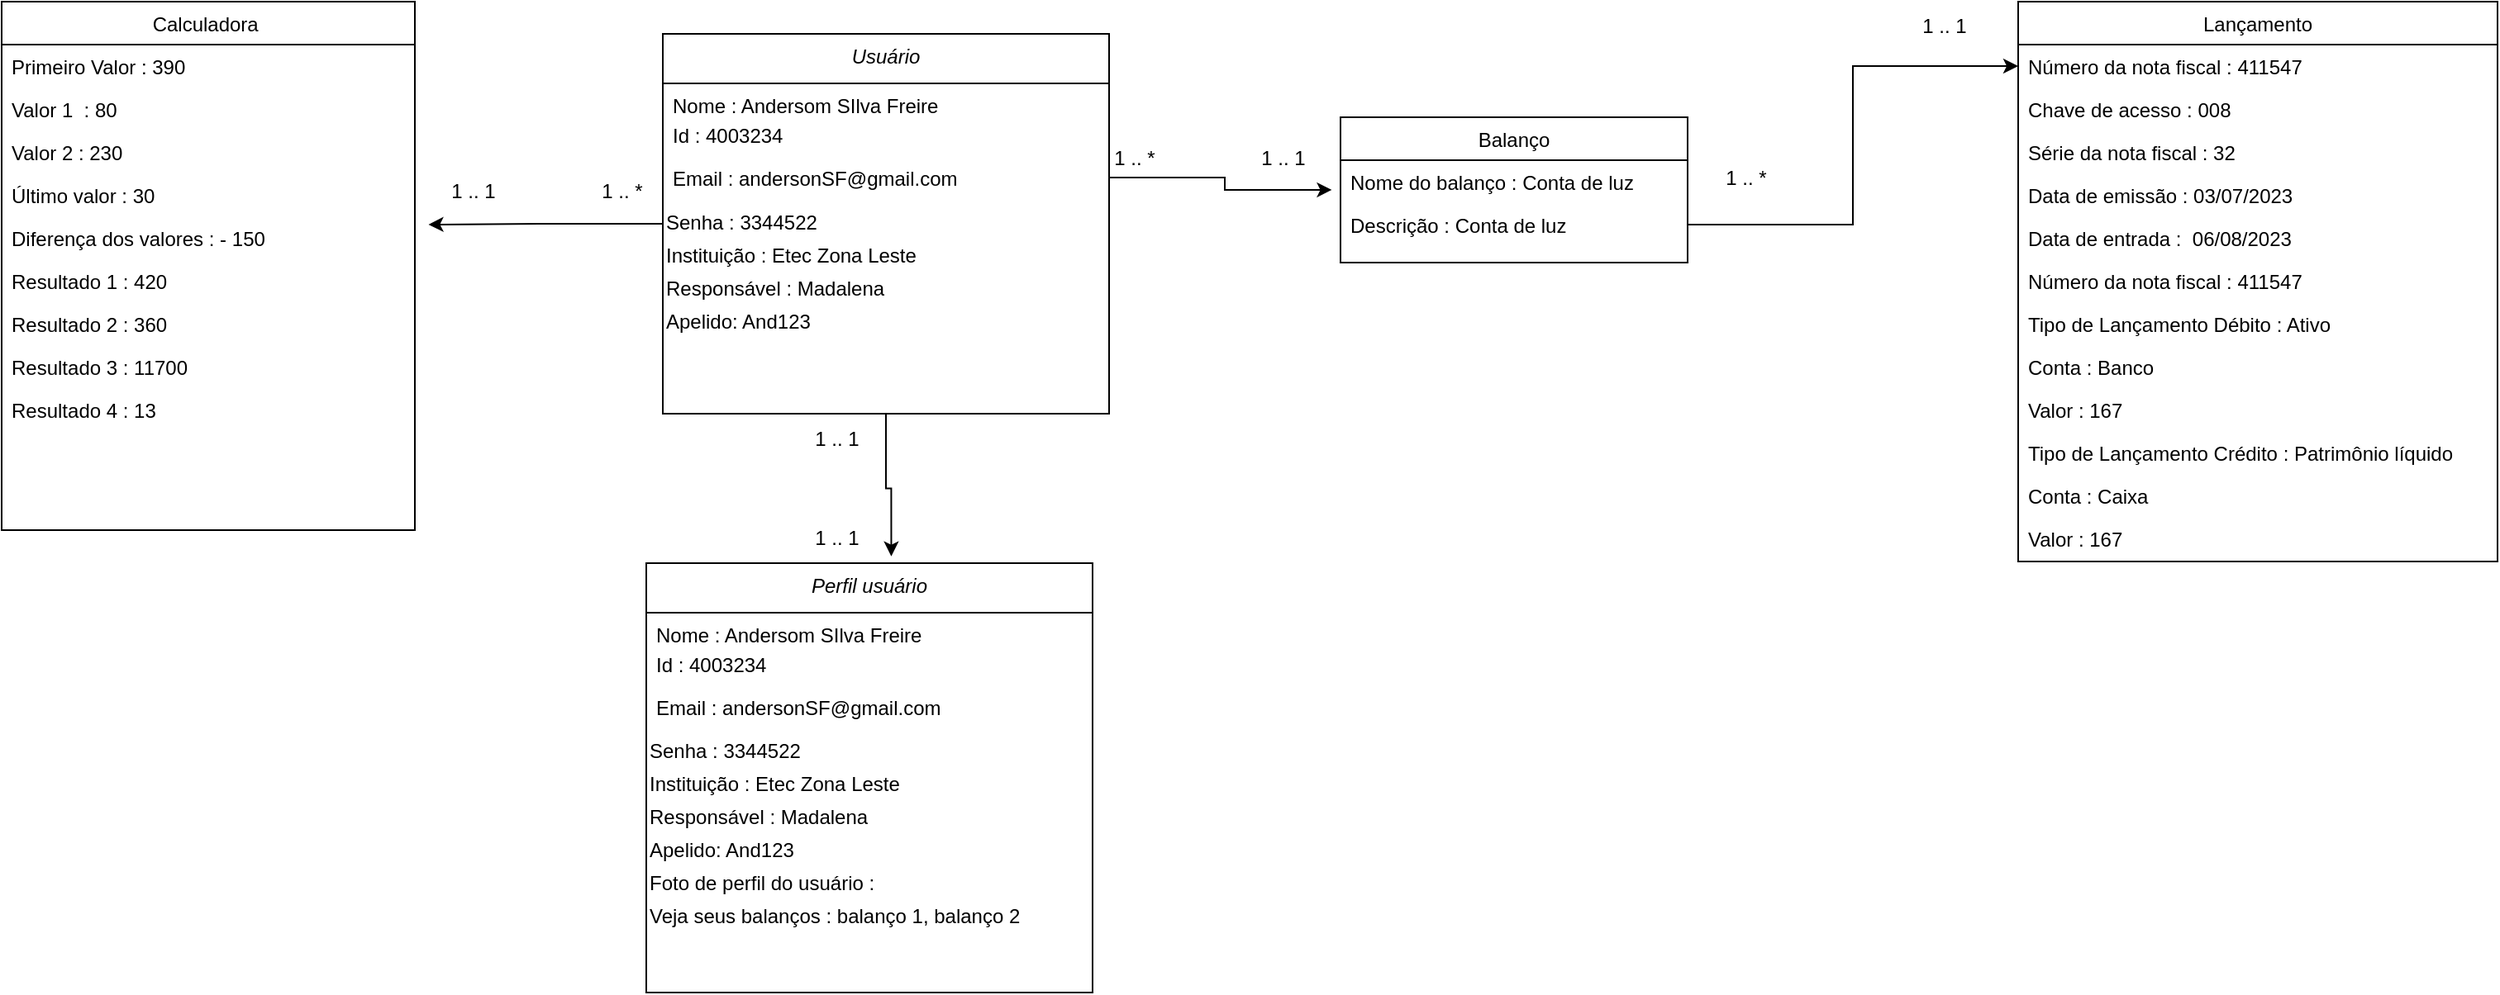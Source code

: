 <mxfile version="24.2.3" type="github">
  <diagram id="C5RBs43oDa-KdzZeNtuy" name="Page-1">
    <mxGraphModel dx="2488" dy="549" grid="1" gridSize="10" guides="1" tooltips="1" connect="1" arrows="1" fold="1" page="1" pageScale="1" pageWidth="827" pageHeight="1169" math="0" shadow="0">
      <root>
        <mxCell id="WIyWlLk6GJQsqaUBKTNV-0" />
        <mxCell id="WIyWlLk6GJQsqaUBKTNV-1" parent="WIyWlLk6GJQsqaUBKTNV-0" />
        <UserObject label="Usuário" id="zkfFHV4jXpPFQw0GAbJ--0">
          <mxCell style="swimlane;fontStyle=2;align=center;verticalAlign=top;childLayout=stackLayout;horizontal=1;startSize=30;horizontalStack=0;resizeParent=1;resizeLast=0;collapsible=1;marginBottom=0;rounded=0;shadow=0;strokeWidth=1;" parent="WIyWlLk6GJQsqaUBKTNV-1" vertex="1">
            <mxGeometry x="230" y="29.5" width="270" height="230" as="geometry">
              <mxRectangle x="230" y="140" width="160" height="26" as="alternateBounds" />
            </mxGeometry>
          </mxCell>
        </UserObject>
        <mxCell id="zkfFHV4jXpPFQw0GAbJ--1" value="Nome : Andersom SIlva Freire" style="text;align=left;verticalAlign=top;spacingLeft=4;spacingRight=4;overflow=hidden;rotatable=0;points=[[0,0.5],[1,0.5]];portConstraint=eastwest;" parent="zkfFHV4jXpPFQw0GAbJ--0" vertex="1">
          <mxGeometry y="30" width="270" height="18" as="geometry" />
        </mxCell>
        <mxCell id="zkfFHV4jXpPFQw0GAbJ--2" value="Id : 4003234&#xa;" style="text;align=left;verticalAlign=top;spacingLeft=4;spacingRight=4;overflow=hidden;rotatable=0;points=[[0,0.5],[1,0.5]];portConstraint=eastwest;rounded=0;shadow=0;html=0;" parent="zkfFHV4jXpPFQw0GAbJ--0" vertex="1">
          <mxGeometry y="48" width="270" height="26" as="geometry" />
        </mxCell>
        <mxCell id="zkfFHV4jXpPFQw0GAbJ--3" value="Email : andersonSF@gmail.com" style="text;align=left;verticalAlign=top;spacingLeft=4;spacingRight=4;overflow=hidden;rotatable=0;points=[[0,0.5],[1,0.5]];portConstraint=eastwest;rounded=0;shadow=0;html=0;" parent="zkfFHV4jXpPFQw0GAbJ--0" vertex="1">
          <mxGeometry y="74" width="270" height="26" as="geometry" />
        </mxCell>
        <mxCell id="FWH3gXsBuGdKl5WPyWQ0-5" value="&lt;div&gt;Senha : 3344522&lt;/div&gt;" style="text;html=1;align=left;verticalAlign=top;resizable=0;points=[];autosize=1;strokeColor=none;fillColor=none;spacing=2;spacingTop=0;spacingBottom=-5;" vertex="1" parent="zkfFHV4jXpPFQw0GAbJ--0">
          <mxGeometry y="100" width="270" height="20" as="geometry" />
        </mxCell>
        <mxCell id="FWH3gXsBuGdKl5WPyWQ0-7" value="&lt;div&gt;Instituição : Etec Zona Leste&lt;/div&gt;" style="text;html=1;align=left;verticalAlign=top;resizable=0;points=[];autosize=1;strokeColor=none;fillColor=none;spacing=2;spacingTop=0;spacingBottom=-5;" vertex="1" parent="zkfFHV4jXpPFQw0GAbJ--0">
          <mxGeometry y="120" width="270" height="20" as="geometry" />
        </mxCell>
        <mxCell id="FWH3gXsBuGdKl5WPyWQ0-10" value="Responsável : Madalena" style="text;html=1;align=left;verticalAlign=top;resizable=0;points=[];autosize=1;strokeColor=none;fillColor=none;spacing=2;spacingTop=0;spacingBottom=-5;" vertex="1" parent="zkfFHV4jXpPFQw0GAbJ--0">
          <mxGeometry y="140" width="270" height="20" as="geometry" />
        </mxCell>
        <mxCell id="FWH3gXsBuGdKl5WPyWQ0-6" value="Apelido: And123&lt;div&gt;&lt;br&gt;&lt;/div&gt;" style="text;html=1;align=left;verticalAlign=top;resizable=0;points=[];autosize=1;strokeColor=none;fillColor=none;spacing=2;spacingTop=0;spacingBottom=-15;" vertex="1" parent="zkfFHV4jXpPFQw0GAbJ--0">
          <mxGeometry y="160" width="270" height="20" as="geometry" />
        </mxCell>
        <mxCell id="zkfFHV4jXpPFQw0GAbJ--6" value="Calculadora &#xa;" style="swimlane;fontStyle=0;align=center;verticalAlign=top;childLayout=stackLayout;horizontal=1;startSize=26;horizontalStack=0;resizeParent=1;resizeLast=0;collapsible=1;marginBottom=0;rounded=0;shadow=0;strokeWidth=1;" parent="WIyWlLk6GJQsqaUBKTNV-1" vertex="1">
          <mxGeometry x="-170" y="10" width="250" height="320" as="geometry">
            <mxRectangle x="130" y="380" width="160" height="26" as="alternateBounds" />
          </mxGeometry>
        </mxCell>
        <mxCell id="zkfFHV4jXpPFQw0GAbJ--7" value="Primeiro Valor : 390  " style="text;align=left;verticalAlign=top;spacingLeft=4;spacingRight=4;overflow=hidden;rotatable=0;points=[[0,0.5],[1,0.5]];portConstraint=eastwest;" parent="zkfFHV4jXpPFQw0GAbJ--6" vertex="1">
          <mxGeometry y="26" width="250" height="26" as="geometry" />
        </mxCell>
        <mxCell id="FWH3gXsBuGdKl5WPyWQ0-28" value="Valor 1  : 80 " style="text;align=left;verticalAlign=top;spacingLeft=4;spacingRight=4;overflow=hidden;rotatable=0;points=[[0,0.5],[1,0.5]];portConstraint=eastwest;" vertex="1" parent="zkfFHV4jXpPFQw0GAbJ--6">
          <mxGeometry y="52" width="250" height="26" as="geometry" />
        </mxCell>
        <mxCell id="FWH3gXsBuGdKl5WPyWQ0-29" value="Valor 2 : 230 " style="text;align=left;verticalAlign=top;spacingLeft=4;spacingRight=4;overflow=hidden;rotatable=0;points=[[0,0.5],[1,0.5]];portConstraint=eastwest;" vertex="1" parent="zkfFHV4jXpPFQw0GAbJ--6">
          <mxGeometry y="78" width="250" height="26" as="geometry" />
        </mxCell>
        <mxCell id="FWH3gXsBuGdKl5WPyWQ0-30" value="Último valor : 30 " style="text;align=left;verticalAlign=top;spacingLeft=4;spacingRight=4;overflow=hidden;rotatable=0;points=[[0,0.5],[1,0.5]];portConstraint=eastwest;" vertex="1" parent="zkfFHV4jXpPFQw0GAbJ--6">
          <mxGeometry y="104" width="250" height="26" as="geometry" />
        </mxCell>
        <mxCell id="FWH3gXsBuGdKl5WPyWQ0-33" value="Diferença dos valores : - 150" style="text;align=left;verticalAlign=top;spacingLeft=4;spacingRight=4;overflow=hidden;rotatable=0;points=[[0,0.5],[1,0.5]];portConstraint=eastwest;" vertex="1" parent="zkfFHV4jXpPFQw0GAbJ--6">
          <mxGeometry y="130" width="250" height="26" as="geometry" />
        </mxCell>
        <mxCell id="FWH3gXsBuGdKl5WPyWQ0-34" value="Resultado 1 : 420" style="text;align=left;verticalAlign=top;spacingLeft=4;spacingRight=4;overflow=hidden;rotatable=0;points=[[0,0.5],[1,0.5]];portConstraint=eastwest;" vertex="1" parent="zkfFHV4jXpPFQw0GAbJ--6">
          <mxGeometry y="156" width="250" height="26" as="geometry" />
        </mxCell>
        <mxCell id="FWH3gXsBuGdKl5WPyWQ0-35" value="Resultado 2 : 360" style="text;align=left;verticalAlign=top;spacingLeft=4;spacingRight=4;overflow=hidden;rotatable=0;points=[[0,0.5],[1,0.5]];portConstraint=eastwest;" vertex="1" parent="zkfFHV4jXpPFQw0GAbJ--6">
          <mxGeometry y="182" width="250" height="26" as="geometry" />
        </mxCell>
        <mxCell id="FWH3gXsBuGdKl5WPyWQ0-36" value="Resultado 3 : 11700" style="text;align=left;verticalAlign=top;spacingLeft=4;spacingRight=4;overflow=hidden;rotatable=0;points=[[0,0.5],[1,0.5]];portConstraint=eastwest;" vertex="1" parent="zkfFHV4jXpPFQw0GAbJ--6">
          <mxGeometry y="208" width="250" height="26" as="geometry" />
        </mxCell>
        <mxCell id="FWH3gXsBuGdKl5WPyWQ0-37" value="Resultado 4 : 13" style="text;align=left;verticalAlign=top;spacingLeft=4;spacingRight=4;overflow=hidden;rotatable=0;points=[[0,0.5],[1,0.5]];portConstraint=eastwest;" vertex="1" parent="zkfFHV4jXpPFQw0GAbJ--6">
          <mxGeometry y="234" width="250" height="26" as="geometry" />
        </mxCell>
        <mxCell id="zkfFHV4jXpPFQw0GAbJ--13" value="Lançamento" style="swimlane;fontStyle=0;align=center;verticalAlign=top;childLayout=stackLayout;horizontal=1;startSize=26;horizontalStack=0;resizeParent=1;resizeLast=0;collapsible=1;marginBottom=0;rounded=0;shadow=0;strokeWidth=1;" parent="WIyWlLk6GJQsqaUBKTNV-1" vertex="1">
          <mxGeometry x="1050" y="10" width="290" height="339" as="geometry">
            <mxRectangle x="340" y="380" width="170" height="26" as="alternateBounds" />
          </mxGeometry>
        </mxCell>
        <mxCell id="zkfFHV4jXpPFQw0GAbJ--14" value="Número da nota fiscal : 411547 " style="text;align=left;verticalAlign=top;spacingLeft=4;spacingRight=4;overflow=hidden;rotatable=0;points=[[0,0.5],[1,0.5]];portConstraint=eastwest;" parent="zkfFHV4jXpPFQw0GAbJ--13" vertex="1">
          <mxGeometry y="26" width="290" height="26" as="geometry" />
        </mxCell>
        <mxCell id="FWH3gXsBuGdKl5WPyWQ0-16" value="Chave de acesso : 008" style="text;align=left;verticalAlign=top;spacingLeft=4;spacingRight=4;overflow=hidden;rotatable=0;points=[[0,0.5],[1,0.5]];portConstraint=eastwest;" vertex="1" parent="zkfFHV4jXpPFQw0GAbJ--13">
          <mxGeometry y="52" width="290" height="26" as="geometry" />
        </mxCell>
        <mxCell id="FWH3gXsBuGdKl5WPyWQ0-17" value="Série da nota fiscal : 32" style="text;align=left;verticalAlign=top;spacingLeft=4;spacingRight=4;overflow=hidden;rotatable=0;points=[[0,0.5],[1,0.5]];portConstraint=eastwest;" vertex="1" parent="zkfFHV4jXpPFQw0GAbJ--13">
          <mxGeometry y="78" width="290" height="26" as="geometry" />
        </mxCell>
        <mxCell id="FWH3gXsBuGdKl5WPyWQ0-18" value="Data de emissão : 03/07/2023" style="text;align=left;verticalAlign=top;spacingLeft=4;spacingRight=4;overflow=hidden;rotatable=0;points=[[0,0.5],[1,0.5]];portConstraint=eastwest;" vertex="1" parent="zkfFHV4jXpPFQw0GAbJ--13">
          <mxGeometry y="104" width="290" height="26" as="geometry" />
        </mxCell>
        <mxCell id="FWH3gXsBuGdKl5WPyWQ0-19" value="Data de entrada :  06/08/2023" style="text;align=left;verticalAlign=top;spacingLeft=4;spacingRight=4;overflow=hidden;rotatable=0;points=[[0,0.5],[1,0.5]];portConstraint=eastwest;" vertex="1" parent="zkfFHV4jXpPFQw0GAbJ--13">
          <mxGeometry y="130" width="290" height="26" as="geometry" />
        </mxCell>
        <mxCell id="FWH3gXsBuGdKl5WPyWQ0-20" value="Número da nota fiscal : 411547 " style="text;align=left;verticalAlign=top;spacingLeft=4;spacingRight=4;overflow=hidden;rotatable=0;points=[[0,0.5],[1,0.5]];portConstraint=eastwest;" vertex="1" parent="zkfFHV4jXpPFQw0GAbJ--13">
          <mxGeometry y="156" width="290" height="26" as="geometry" />
        </mxCell>
        <mxCell id="FWH3gXsBuGdKl5WPyWQ0-21" value="Tipo de Lançamento Débito : Ativo" style="text;align=left;verticalAlign=top;spacingLeft=4;spacingRight=4;overflow=hidden;rotatable=0;points=[[0,0.5],[1,0.5]];portConstraint=eastwest;" vertex="1" parent="zkfFHV4jXpPFQw0GAbJ--13">
          <mxGeometry y="182" width="290" height="26" as="geometry" />
        </mxCell>
        <mxCell id="FWH3gXsBuGdKl5WPyWQ0-22" value="Conta : Banco" style="text;align=left;verticalAlign=top;spacingLeft=4;spacingRight=4;overflow=hidden;rotatable=0;points=[[0,0.5],[1,0.5]];portConstraint=eastwest;" vertex="1" parent="zkfFHV4jXpPFQw0GAbJ--13">
          <mxGeometry y="208" width="290" height="26" as="geometry" />
        </mxCell>
        <mxCell id="FWH3gXsBuGdKl5WPyWQ0-23" value="Valor : 167" style="text;align=left;verticalAlign=top;spacingLeft=4;spacingRight=4;overflow=hidden;rotatable=0;points=[[0,0.5],[1,0.5]];portConstraint=eastwest;" vertex="1" parent="zkfFHV4jXpPFQw0GAbJ--13">
          <mxGeometry y="234" width="290" height="26" as="geometry" />
        </mxCell>
        <mxCell id="FWH3gXsBuGdKl5WPyWQ0-24" value="Tipo de Lançamento Crédito : Patrimônio líquido &#xa; " style="text;align=left;verticalAlign=top;spacingLeft=4;spacingRight=4;overflow=hidden;rotatable=0;points=[[0,0.5],[1,0.5]];portConstraint=eastwest;" vertex="1" parent="zkfFHV4jXpPFQw0GAbJ--13">
          <mxGeometry y="260" width="290" height="26" as="geometry" />
        </mxCell>
        <mxCell id="FWH3gXsBuGdKl5WPyWQ0-25" value="Conta : Caixa" style="text;align=left;verticalAlign=top;spacingLeft=4;spacingRight=4;overflow=hidden;rotatable=0;points=[[0,0.5],[1,0.5]];portConstraint=eastwest;" vertex="1" parent="zkfFHV4jXpPFQw0GAbJ--13">
          <mxGeometry y="286" width="290" height="26" as="geometry" />
        </mxCell>
        <mxCell id="FWH3gXsBuGdKl5WPyWQ0-26" value="Valor : 167" style="text;align=left;verticalAlign=top;spacingLeft=4;spacingRight=4;overflow=hidden;rotatable=0;points=[[0,0.5],[1,0.5]];portConstraint=eastwest;" vertex="1" parent="zkfFHV4jXpPFQw0GAbJ--13">
          <mxGeometry y="312" width="290" height="26" as="geometry" />
        </mxCell>
        <mxCell id="zkfFHV4jXpPFQw0GAbJ--17" value="Balanço" style="swimlane;fontStyle=0;align=center;verticalAlign=top;childLayout=stackLayout;horizontal=1;startSize=26;horizontalStack=0;resizeParent=1;resizeLast=0;collapsible=1;marginBottom=0;rounded=0;shadow=0;strokeWidth=1;" parent="WIyWlLk6GJQsqaUBKTNV-1" vertex="1">
          <mxGeometry x="640" y="80" width="210" height="88" as="geometry">
            <mxRectangle x="550" y="140" width="160" height="26" as="alternateBounds" />
          </mxGeometry>
        </mxCell>
        <mxCell id="zkfFHV4jXpPFQw0GAbJ--18" value="Nome do balanço : Conta de luz&#xa;" style="text;align=left;verticalAlign=top;spacingLeft=4;spacingRight=4;overflow=hidden;rotatable=0;points=[[0,0.5],[1,0.5]];portConstraint=eastwest;" parent="zkfFHV4jXpPFQw0GAbJ--17" vertex="1">
          <mxGeometry y="26" width="210" height="26" as="geometry" />
        </mxCell>
        <mxCell id="zkfFHV4jXpPFQw0GAbJ--19" value="Descrição : Conta de luz" style="text;align=left;verticalAlign=top;spacingLeft=4;spacingRight=4;overflow=hidden;rotatable=0;points=[[0,0.5],[1,0.5]];portConstraint=eastwest;rounded=0;shadow=0;html=0;" parent="zkfFHV4jXpPFQw0GAbJ--17" vertex="1">
          <mxGeometry y="52" width="210" height="26" as="geometry" />
        </mxCell>
        <mxCell id="FWH3gXsBuGdKl5WPyWQ0-13" style="edgeStyle=orthogonalEdgeStyle;rounded=0;orthogonalLoop=1;jettySize=auto;html=1;exitX=1;exitY=0.5;exitDx=0;exitDy=0;entryX=-0.025;entryY=-0.308;entryDx=0;entryDy=0;entryPerimeter=0;" edge="1" parent="WIyWlLk6GJQsqaUBKTNV-1" source="zkfFHV4jXpPFQw0GAbJ--3" target="zkfFHV4jXpPFQw0GAbJ--19">
          <mxGeometry relative="1" as="geometry" />
        </mxCell>
        <mxCell id="FWH3gXsBuGdKl5WPyWQ0-15" style="edgeStyle=orthogonalEdgeStyle;rounded=0;orthogonalLoop=1;jettySize=auto;html=1;exitX=1;exitY=0.5;exitDx=0;exitDy=0;entryX=0;entryY=0.5;entryDx=0;entryDy=0;" edge="1" parent="WIyWlLk6GJQsqaUBKTNV-1" source="zkfFHV4jXpPFQw0GAbJ--19" target="zkfFHV4jXpPFQw0GAbJ--14">
          <mxGeometry relative="1" as="geometry" />
        </mxCell>
        <mxCell id="FWH3gXsBuGdKl5WPyWQ0-41" value="1 .. *" style="text;html=1;align=center;verticalAlign=middle;resizable=0;points=[];autosize=1;strokeColor=none;fillColor=none;" vertex="1" parent="WIyWlLk6GJQsqaUBKTNV-1">
          <mxGeometry x="180" y="110" width="50" height="30" as="geometry" />
        </mxCell>
        <mxCell id="FWH3gXsBuGdKl5WPyWQ0-43" value="1 .. *" style="text;html=1;align=center;verticalAlign=middle;resizable=0;points=[];autosize=1;strokeColor=none;fillColor=none;" vertex="1" parent="WIyWlLk6GJQsqaUBKTNV-1">
          <mxGeometry x="490" y="90" width="50" height="30" as="geometry" />
        </mxCell>
        <mxCell id="FWH3gXsBuGdKl5WPyWQ0-45" value="1 .. 1" style="text;html=1;align=center;verticalAlign=middle;resizable=0;points=[];autosize=1;strokeColor=none;fillColor=none;" vertex="1" parent="WIyWlLk6GJQsqaUBKTNV-1">
          <mxGeometry x="90" y="110" width="50" height="30" as="geometry" />
        </mxCell>
        <mxCell id="FWH3gXsBuGdKl5WPyWQ0-47" value="1 .. 1" style="text;html=1;align=center;verticalAlign=middle;resizable=0;points=[];autosize=1;strokeColor=none;fillColor=none;" vertex="1" parent="WIyWlLk6GJQsqaUBKTNV-1">
          <mxGeometry x="580" y="90" width="50" height="30" as="geometry" />
        </mxCell>
        <mxCell id="FWH3gXsBuGdKl5WPyWQ0-48" value="1 .. 1" style="text;html=1;align=center;verticalAlign=middle;resizable=0;points=[];autosize=1;strokeColor=none;fillColor=none;" vertex="1" parent="WIyWlLk6GJQsqaUBKTNV-1">
          <mxGeometry x="980" y="10" width="50" height="30" as="geometry" />
        </mxCell>
        <mxCell id="FWH3gXsBuGdKl5WPyWQ0-50" value="1 .. *" style="text;html=1;align=center;verticalAlign=middle;resizable=0;points=[];autosize=1;strokeColor=none;fillColor=none;" vertex="1" parent="WIyWlLk6GJQsqaUBKTNV-1">
          <mxGeometry x="860" y="102" width="50" height="30" as="geometry" />
        </mxCell>
        <UserObject label="Perfil usuário" id="FWH3gXsBuGdKl5WPyWQ0-52">
          <mxCell style="swimlane;fontStyle=2;align=center;verticalAlign=top;childLayout=stackLayout;horizontal=1;startSize=30;horizontalStack=0;resizeParent=1;resizeLast=0;collapsible=1;marginBottom=0;rounded=0;shadow=0;strokeWidth=1;" vertex="1" parent="WIyWlLk6GJQsqaUBKTNV-1">
            <mxGeometry x="220" y="350" width="270" height="260" as="geometry">
              <mxRectangle x="230" y="140" width="160" height="26" as="alternateBounds" />
            </mxGeometry>
          </mxCell>
        </UserObject>
        <mxCell id="FWH3gXsBuGdKl5WPyWQ0-53" value="Nome : Andersom SIlva Freire" style="text;align=left;verticalAlign=top;spacingLeft=4;spacingRight=4;overflow=hidden;rotatable=0;points=[[0,0.5],[1,0.5]];portConstraint=eastwest;" vertex="1" parent="FWH3gXsBuGdKl5WPyWQ0-52">
          <mxGeometry y="30" width="270" height="18" as="geometry" />
        </mxCell>
        <mxCell id="FWH3gXsBuGdKl5WPyWQ0-54" value="Id : 4003234&#xa;" style="text;align=left;verticalAlign=top;spacingLeft=4;spacingRight=4;overflow=hidden;rotatable=0;points=[[0,0.5],[1,0.5]];portConstraint=eastwest;rounded=0;shadow=0;html=0;" vertex="1" parent="FWH3gXsBuGdKl5WPyWQ0-52">
          <mxGeometry y="48" width="270" height="26" as="geometry" />
        </mxCell>
        <mxCell id="FWH3gXsBuGdKl5WPyWQ0-55" value="Email : andersonSF@gmail.com" style="text;align=left;verticalAlign=top;spacingLeft=4;spacingRight=4;overflow=hidden;rotatable=0;points=[[0,0.5],[1,0.5]];portConstraint=eastwest;rounded=0;shadow=0;html=0;" vertex="1" parent="FWH3gXsBuGdKl5WPyWQ0-52">
          <mxGeometry y="74" width="270" height="26" as="geometry" />
        </mxCell>
        <mxCell id="FWH3gXsBuGdKl5WPyWQ0-56" value="&lt;div&gt;Senha : 3344522&lt;/div&gt;" style="text;html=1;align=left;verticalAlign=top;resizable=0;points=[];autosize=1;strokeColor=none;fillColor=none;spacing=2;spacingTop=0;spacingBottom=-5;" vertex="1" parent="FWH3gXsBuGdKl5WPyWQ0-52">
          <mxGeometry y="100" width="270" height="20" as="geometry" />
        </mxCell>
        <mxCell id="FWH3gXsBuGdKl5WPyWQ0-57" value="&lt;div&gt;Instituição : Etec Zona Leste&lt;/div&gt;" style="text;html=1;align=left;verticalAlign=top;resizable=0;points=[];autosize=1;strokeColor=none;fillColor=none;spacing=2;spacingTop=0;spacingBottom=-5;" vertex="1" parent="FWH3gXsBuGdKl5WPyWQ0-52">
          <mxGeometry y="120" width="270" height="20" as="geometry" />
        </mxCell>
        <mxCell id="FWH3gXsBuGdKl5WPyWQ0-58" value="Responsável : Madalena" style="text;html=1;align=left;verticalAlign=top;resizable=0;points=[];autosize=1;strokeColor=none;fillColor=none;spacing=2;spacingTop=0;spacingBottom=-5;" vertex="1" parent="FWH3gXsBuGdKl5WPyWQ0-52">
          <mxGeometry y="140" width="270" height="20" as="geometry" />
        </mxCell>
        <mxCell id="FWH3gXsBuGdKl5WPyWQ0-59" value="Apelido: And123&lt;div&gt;&lt;br&gt;&lt;/div&gt;" style="text;html=1;align=left;verticalAlign=top;resizable=0;points=[];autosize=1;strokeColor=none;fillColor=none;spacing=2;spacingTop=0;spacingBottom=-15;" vertex="1" parent="FWH3gXsBuGdKl5WPyWQ0-52">
          <mxGeometry y="160" width="270" height="20" as="geometry" />
        </mxCell>
        <mxCell id="FWH3gXsBuGdKl5WPyWQ0-64" value="&lt;div&gt;Foto de perfil do usuário :&amp;nbsp;&lt;br&gt;&lt;/div&gt;" style="text;html=1;align=left;verticalAlign=top;resizable=0;points=[];autosize=1;strokeColor=none;fillColor=none;spacing=2;spacingTop=0;spacingBottom=-4;" vertex="1" parent="FWH3gXsBuGdKl5WPyWQ0-52">
          <mxGeometry y="180" width="270" height="20" as="geometry" />
        </mxCell>
        <mxCell id="FWH3gXsBuGdKl5WPyWQ0-66" value="Veja seus balanços : balanço 1, balanço 2" style="text;html=1;align=left;verticalAlign=top;resizable=0;points=[];autosize=1;strokeColor=none;fillColor=none;spacing=2;spacingTop=0;spacingBottom=-15;" vertex="1" parent="FWH3gXsBuGdKl5WPyWQ0-52">
          <mxGeometry y="200" width="270" height="10" as="geometry" />
        </mxCell>
        <mxCell id="FWH3gXsBuGdKl5WPyWQ0-61" style="edgeStyle=orthogonalEdgeStyle;rounded=0;orthogonalLoop=1;jettySize=auto;html=1;exitX=0.5;exitY=1;exitDx=0;exitDy=0;entryX=0.549;entryY=-0.016;entryDx=0;entryDy=0;entryPerimeter=0;" edge="1" parent="WIyWlLk6GJQsqaUBKTNV-1" source="zkfFHV4jXpPFQw0GAbJ--0" target="FWH3gXsBuGdKl5WPyWQ0-52">
          <mxGeometry relative="1" as="geometry" />
        </mxCell>
        <mxCell id="FWH3gXsBuGdKl5WPyWQ0-62" style="edgeStyle=orthogonalEdgeStyle;rounded=0;orthogonalLoop=1;jettySize=auto;html=1;exitX=0;exitY=0.5;exitDx=0;exitDy=0;entryX=1.033;entryY=0.192;entryDx=0;entryDy=0;entryPerimeter=0;" edge="1" parent="WIyWlLk6GJQsqaUBKTNV-1" source="zkfFHV4jXpPFQw0GAbJ--0" target="FWH3gXsBuGdKl5WPyWQ0-33">
          <mxGeometry relative="1" as="geometry" />
        </mxCell>
        <mxCell id="FWH3gXsBuGdKl5WPyWQ0-67" value="1 .. 1" style="text;html=1;align=center;verticalAlign=middle;resizable=0;points=[];autosize=1;strokeColor=none;fillColor=none;" vertex="1" parent="WIyWlLk6GJQsqaUBKTNV-1">
          <mxGeometry x="310" y="259.5" width="50" height="30" as="geometry" />
        </mxCell>
        <mxCell id="FWH3gXsBuGdKl5WPyWQ0-68" value="1 .. 1" style="text;html=1;align=center;verticalAlign=middle;resizable=0;points=[];autosize=1;strokeColor=none;fillColor=none;" vertex="1" parent="WIyWlLk6GJQsqaUBKTNV-1">
          <mxGeometry x="310" y="320" width="50" height="30" as="geometry" />
        </mxCell>
      </root>
    </mxGraphModel>
  </diagram>
</mxfile>
